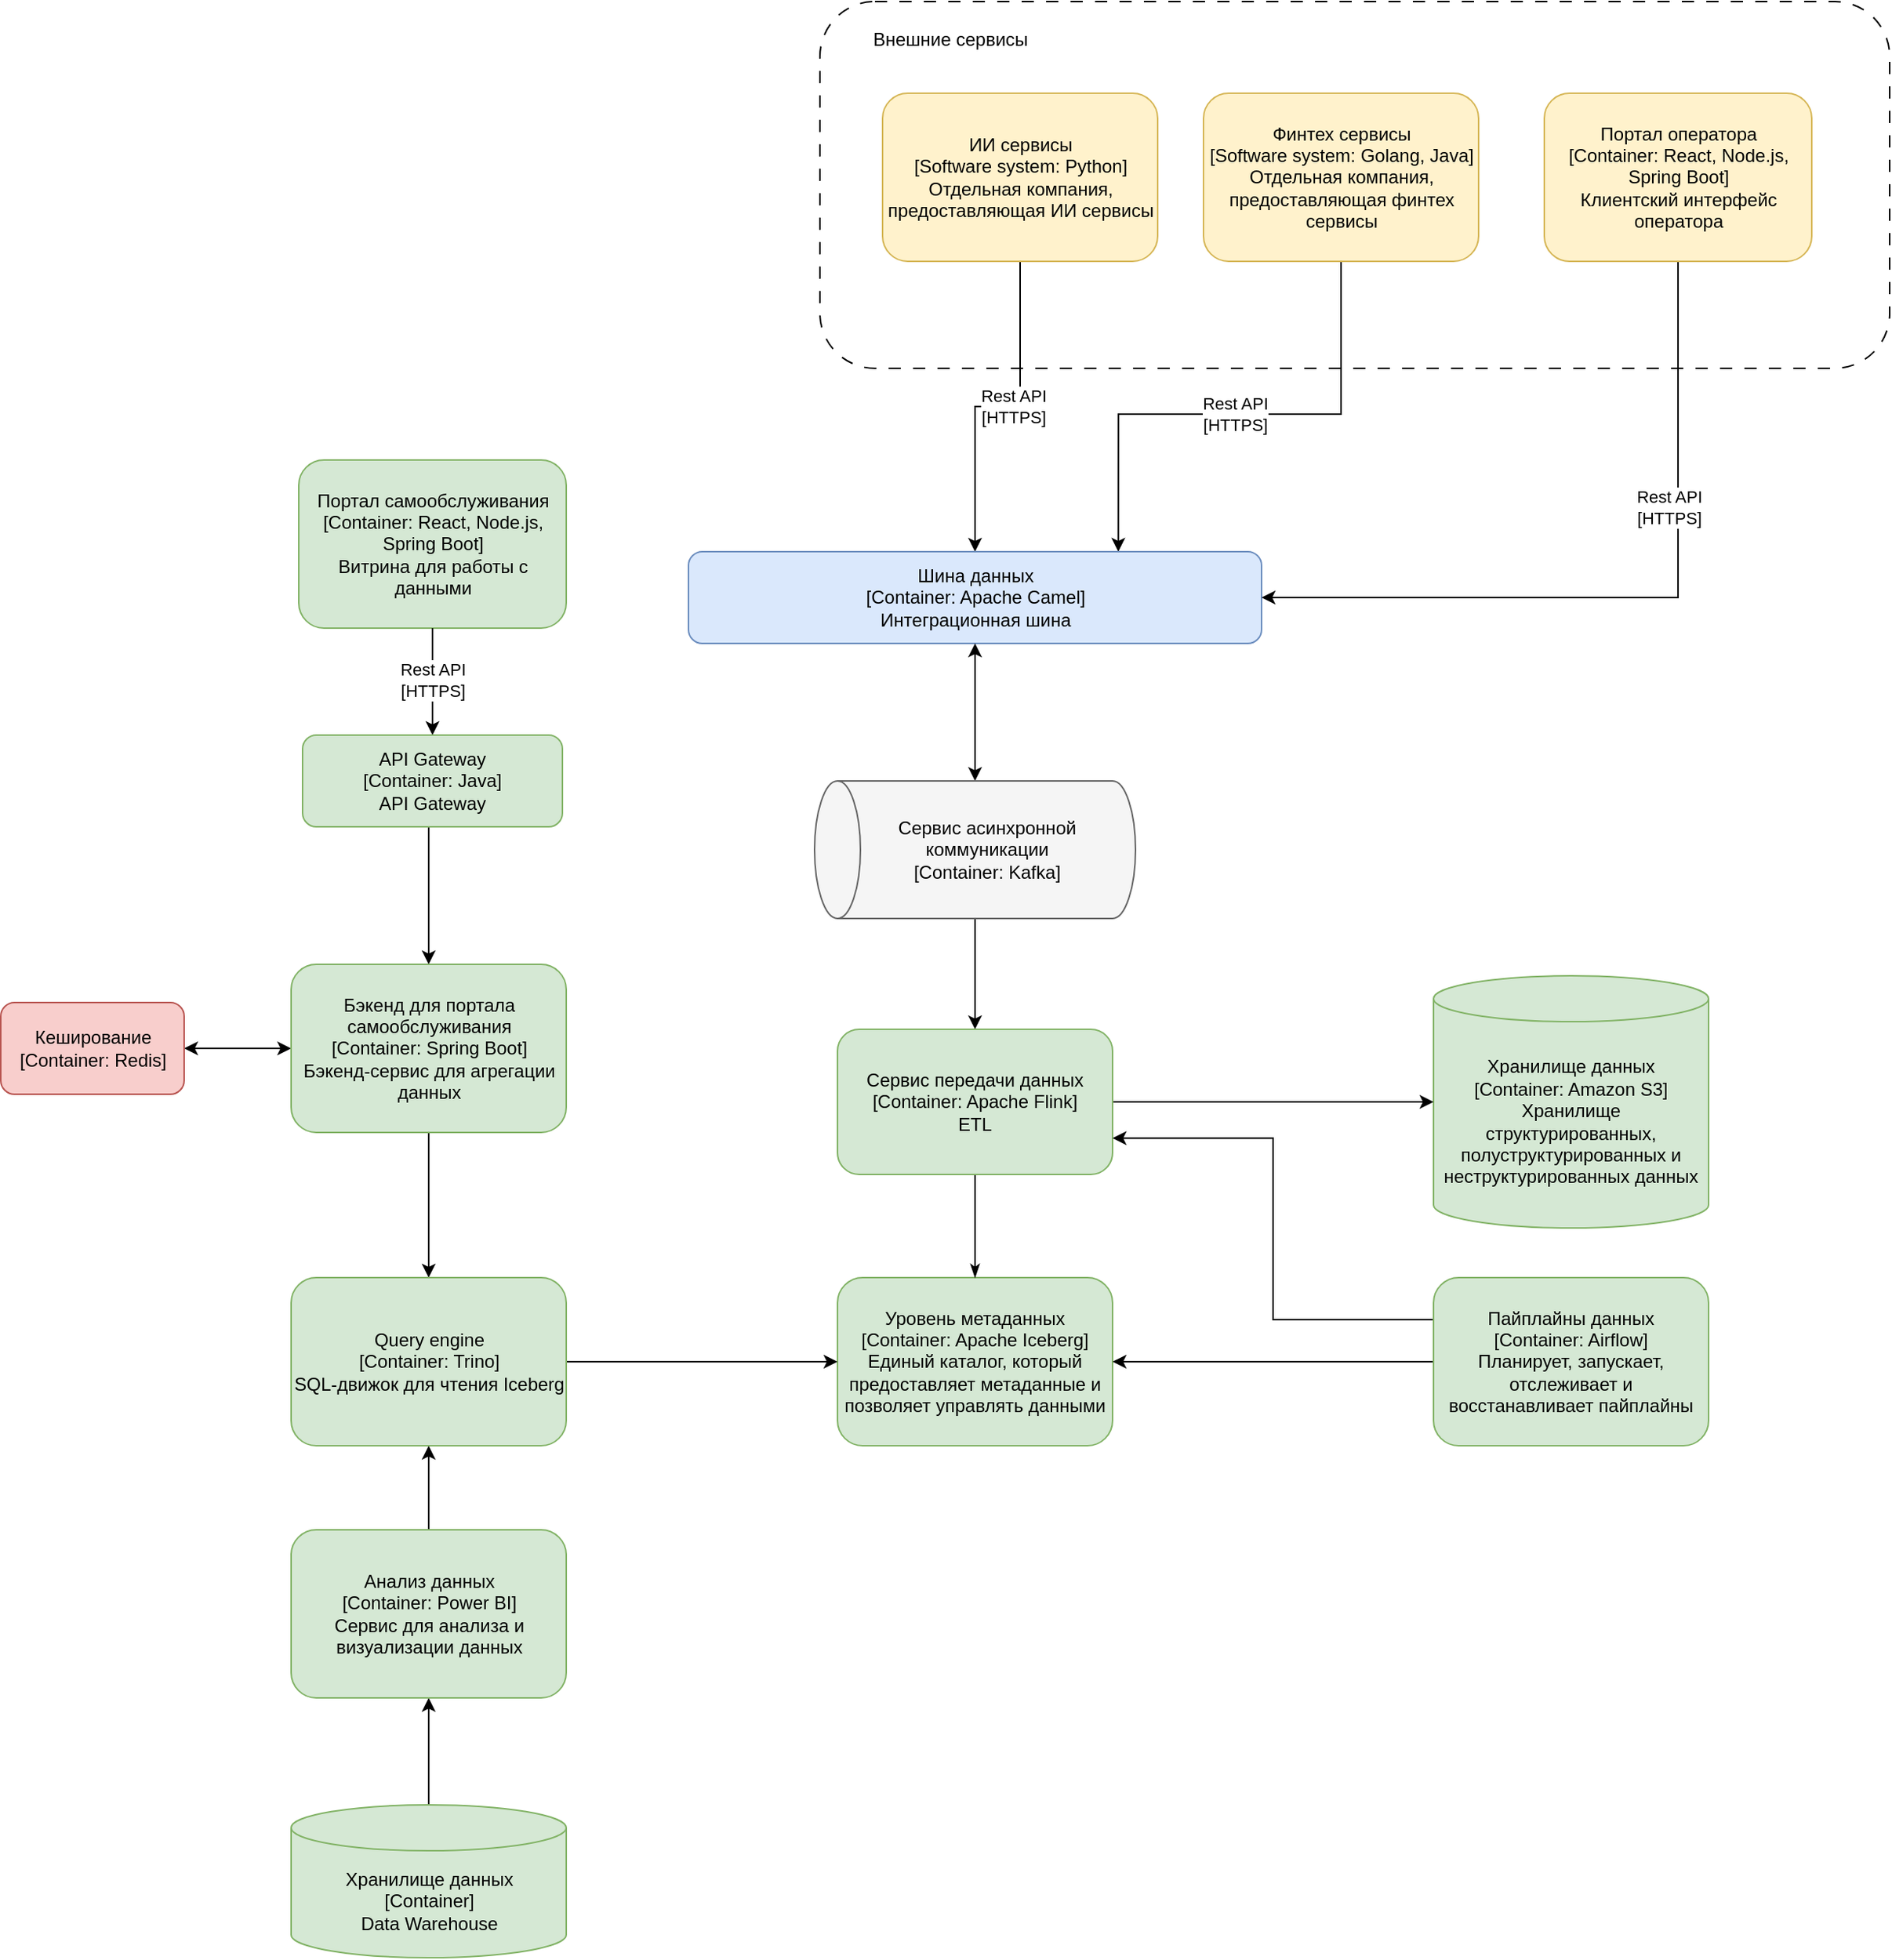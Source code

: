 <mxfile version="28.0.6">
  <diagram name="Page-1" id="Qt6RBxbnBxlLBdyu2kXS">
    <mxGraphModel dx="4053" dy="1565" grid="1" gridSize="10" guides="1" tooltips="1" connect="1" arrows="1" fold="1" page="1" pageScale="1" pageWidth="850" pageHeight="1100" math="0" shadow="0">
      <root>
        <mxCell id="0" />
        <mxCell id="1" parent="0" />
        <mxCell id="HriUhH6ggm_6CILNUc8W-28" value="" style="rounded=1;whiteSpace=wrap;html=1;dashed=1;dashPattern=8 8;fillColor=none;" parent="1" vertex="1">
          <mxGeometry x="478.5" y="150" width="700" height="240" as="geometry" />
        </mxCell>
        <mxCell id="HriUhH6ggm_6CILNUc8W-7" style="edgeStyle=orthogonalEdgeStyle;rounded=0;orthogonalLoop=1;jettySize=auto;html=1;" parent="1" source="HriUhH6ggm_6CILNUc8W-1" target="HriUhH6ggm_6CILNUc8W-6" edge="1">
          <mxGeometry relative="1" as="geometry" />
        </mxCell>
        <mxCell id="HriUhH6ggm_6CILNUc8W-1" value="Хранилище данных&lt;div&gt;[Container]&lt;/div&gt;&lt;div&gt;Data Warehouse&lt;/div&gt;" style="shape=cylinder3;whiteSpace=wrap;html=1;boundedLbl=1;backgroundOutline=1;size=15;fillColor=#d5e8d4;strokeColor=#82b366;" parent="1" vertex="1">
          <mxGeometry x="132.5" y="1330" width="180" height="100" as="geometry" />
        </mxCell>
        <mxCell id="HriUhH6ggm_6CILNUc8W-2" value="Портал самообслуживания&lt;div&gt;[Container: React, Node.js, Spring Boot]&lt;/div&gt;&lt;div&gt;Витрина для работы с данными&lt;/div&gt;" style="rounded=1;whiteSpace=wrap;html=1;fillColor=#d5e8d4;strokeColor=#82b366;" parent="1" vertex="1">
          <mxGeometry x="137.5" y="450" width="175" height="110" as="geometry" />
        </mxCell>
        <mxCell id="HriUhH6ggm_6CILNUc8W-9" style="edgeStyle=orthogonalEdgeStyle;rounded=0;orthogonalLoop=1;jettySize=auto;html=1;entryX=0.5;entryY=0;entryDx=0;entryDy=0;" parent="1" source="HriUhH6ggm_6CILNUc8W-3" target="HriUhH6ggm_6CILNUc8W-5" edge="1">
          <mxGeometry relative="1" as="geometry">
            <mxPoint x="681" y="340" as="targetPoint" />
            <Array as="points" />
          </mxGeometry>
        </mxCell>
        <mxCell id="HriUhH6ggm_6CILNUc8W-11" value="Rest API&lt;div&gt;[HTTPS]&lt;/div&gt;" style="edgeLabel;html=1;align=center;verticalAlign=middle;resizable=0;points=[];" parent="HriUhH6ggm_6CILNUc8W-9" vertex="1" connectable="0">
          <mxGeometry x="-0.088" relative="1" as="geometry">
            <mxPoint as="offset" />
          </mxGeometry>
        </mxCell>
        <mxCell id="HriUhH6ggm_6CILNUc8W-3" value="ИИ сервисы&lt;div&gt;[Software system: Python]&lt;/div&gt;&lt;div&gt;Отдельная компания, предоставляющая ИИ сервисы&lt;/div&gt;" style="rounded=1;whiteSpace=wrap;html=1;fillColor=#fff2cc;strokeColor=#d6b656;" parent="1" vertex="1">
          <mxGeometry x="519.5" y="210" width="180" height="110" as="geometry" />
        </mxCell>
        <mxCell id="HriUhH6ggm_6CILNUc8W-10" style="edgeStyle=orthogonalEdgeStyle;rounded=0;orthogonalLoop=1;jettySize=auto;html=1;entryX=0.75;entryY=0;entryDx=0;entryDy=0;exitX=0.5;exitY=1;exitDx=0;exitDy=0;" parent="1" source="HriUhH6ggm_6CILNUc8W-4" target="HriUhH6ggm_6CILNUc8W-5" edge="1">
          <mxGeometry relative="1" as="geometry">
            <mxPoint x="890.94" y="341.44" as="targetPoint" />
            <Array as="points">
              <mxPoint x="819" y="420" />
              <mxPoint x="674" y="420" />
            </Array>
          </mxGeometry>
        </mxCell>
        <mxCell id="HriUhH6ggm_6CILNUc8W-12" value="Rest API&lt;div&gt;[HTTPS]&lt;/div&gt;" style="edgeLabel;html=1;align=center;verticalAlign=middle;resizable=0;points=[];" parent="HriUhH6ggm_6CILNUc8W-10" vertex="1" connectable="0">
          <mxGeometry x="-0.095" y="-1" relative="1" as="geometry">
            <mxPoint x="-18" y="1" as="offset" />
          </mxGeometry>
        </mxCell>
        <mxCell id="HriUhH6ggm_6CILNUc8W-4" value="Финтех сервисы&lt;div&gt;[Software system: Golang, Java]&lt;/div&gt;&lt;div&gt;Отдельная компания, предоставляющая финтех сервисы&lt;/div&gt;" style="rounded=1;whiteSpace=wrap;html=1;fillColor=#fff2cc;strokeColor=#d6b656;" parent="1" vertex="1">
          <mxGeometry x="729.5" y="210" width="180" height="110" as="geometry" />
        </mxCell>
        <mxCell id="HriUhH6ggm_6CILNUc8W-5" value="Шина данных&lt;div&gt;[Container: Apache Camel]&lt;/div&gt;&lt;div&gt;Интеграционная шина&lt;/div&gt;" style="rounded=1;whiteSpace=wrap;html=1;fillColor=#dae8fc;strokeColor=#6c8ebf;" parent="1" vertex="1">
          <mxGeometry x="392.5" y="510" width="375" height="60" as="geometry" />
        </mxCell>
        <mxCell id="HriUhH6ggm_6CILNUc8W-74" style="edgeStyle=orthogonalEdgeStyle;rounded=0;orthogonalLoop=1;jettySize=auto;html=1;" parent="1" source="HriUhH6ggm_6CILNUc8W-6" target="HriUhH6ggm_6CILNUc8W-72" edge="1">
          <mxGeometry relative="1" as="geometry" />
        </mxCell>
        <mxCell id="HriUhH6ggm_6CILNUc8W-6" value="Анализ данных&lt;div&gt;[Container: Power BI]&lt;/div&gt;&lt;div&gt;Сервис для анализа и визуализации данных&lt;/div&gt;" style="rounded=1;whiteSpace=wrap;html=1;fillColor=#d5e8d4;strokeColor=#82b366;" parent="1" vertex="1">
          <mxGeometry x="132.5" y="1150" width="180" height="110" as="geometry" />
        </mxCell>
        <mxCell id="HriUhH6ggm_6CILNUc8W-13" style="edgeStyle=orthogonalEdgeStyle;rounded=0;orthogonalLoop=1;jettySize=auto;html=1;" parent="1" source="HriUhH6ggm_6CILNUc8W-2" target="HriUhH6ggm_6CILNUc8W-17" edge="1">
          <mxGeometry relative="1" as="geometry">
            <mxPoint x="317.5" y="590" as="targetPoint" />
            <Array as="points" />
          </mxGeometry>
        </mxCell>
        <mxCell id="HriUhH6ggm_6CILNUc8W-75" value="Rest API&lt;div&gt;[HTTPS]&lt;/div&gt;" style="edgeLabel;html=1;align=center;verticalAlign=middle;resizable=0;points=[];" parent="HriUhH6ggm_6CILNUc8W-13" vertex="1" connectable="0">
          <mxGeometry x="-0.032" relative="1" as="geometry">
            <mxPoint as="offset" />
          </mxGeometry>
        </mxCell>
        <mxCell id="HriUhH6ggm_6CILNUc8W-15" style="edgeStyle=orthogonalEdgeStyle;rounded=0;orthogonalLoop=1;jettySize=auto;html=1;entryX=1;entryY=0.5;entryDx=0;entryDy=0;" parent="1" source="HriUhH6ggm_6CILNUc8W-14" target="HriUhH6ggm_6CILNUc8W-5" edge="1">
          <mxGeometry relative="1" as="geometry">
            <mxPoint x="1110.99" y="339.82" as="targetPoint" />
            <Array as="points">
              <mxPoint x="1040" y="540" />
            </Array>
          </mxGeometry>
        </mxCell>
        <mxCell id="HriUhH6ggm_6CILNUc8W-16" value="Rest API&lt;div&gt;[HTTPS]&lt;/div&gt;" style="edgeLabel;html=1;align=center;verticalAlign=middle;resizable=0;points=[];" parent="HriUhH6ggm_6CILNUc8W-15" vertex="1" connectable="0">
          <mxGeometry x="-0.079" y="-1" relative="1" as="geometry">
            <mxPoint x="1" y="-58" as="offset" />
          </mxGeometry>
        </mxCell>
        <mxCell id="HriUhH6ggm_6CILNUc8W-14" value="Портал оператора&lt;div&gt;[Container: React, Node.js, Spring Boot]&lt;/div&gt;&lt;div&gt;Клиентский интерфейс оператора&lt;/div&gt;" style="rounded=1;whiteSpace=wrap;html=1;fillColor=#fff2cc;strokeColor=#d6b656;" parent="1" vertex="1">
          <mxGeometry x="952.5" y="210" width="175" height="110" as="geometry" />
        </mxCell>
        <mxCell id="HriUhH6ggm_6CILNUc8W-35" style="edgeStyle=orthogonalEdgeStyle;rounded=0;orthogonalLoop=1;jettySize=auto;html=1;entryX=0.5;entryY=0;entryDx=0;entryDy=0;" parent="1" source="HriUhH6ggm_6CILNUc8W-17" target="HriUhH6ggm_6CILNUc8W-34" edge="1">
          <mxGeometry relative="1" as="geometry">
            <Array as="points">
              <mxPoint x="222.5" y="730" />
              <mxPoint x="222.5" y="730" />
            </Array>
          </mxGeometry>
        </mxCell>
        <mxCell id="HriUhH6ggm_6CILNUc8W-17" value="API Gateway&lt;div&gt;[Container: Java]&lt;/div&gt;&lt;div&gt;API Gateway&lt;/div&gt;" style="rounded=1;whiteSpace=wrap;html=1;fillColor=#d5e8d4;strokeColor=#82b366;" parent="1" vertex="1">
          <mxGeometry x="140" y="630" width="170" height="60" as="geometry" />
        </mxCell>
        <mxCell id="HriUhH6ggm_6CILNUc8W-76" style="edgeStyle=orthogonalEdgeStyle;rounded=0;orthogonalLoop=1;jettySize=auto;html=1;startArrow=classic;startFill=1;" parent="1" source="HriUhH6ggm_6CILNUc8W-19" target="HriUhH6ggm_6CILNUc8W-5" edge="1">
          <mxGeometry relative="1" as="geometry" />
        </mxCell>
        <mxCell id="HriUhH6ggm_6CILNUc8W-77" style="edgeStyle=orthogonalEdgeStyle;rounded=0;orthogonalLoop=1;jettySize=auto;html=1;" parent="1" source="HriUhH6ggm_6CILNUc8W-19" target="HriUhH6ggm_6CILNUc8W-31" edge="1">
          <mxGeometry relative="1" as="geometry" />
        </mxCell>
        <mxCell id="HriUhH6ggm_6CILNUc8W-19" value="" style="shape=cylinder3;whiteSpace=wrap;html=1;boundedLbl=1;backgroundOutline=1;size=15;rotation=-90;fillColor=#f5f5f5;fontColor=#333333;strokeColor=#666666;" parent="1" vertex="1">
          <mxGeometry x="535" y="600" width="90" height="210" as="geometry" />
        </mxCell>
        <mxCell id="HriUhH6ggm_6CILNUc8W-20" value="Сервис асинхронной коммуникации&lt;div&gt;[Container: Kafka]&lt;/div&gt;" style="text;html=1;align=center;verticalAlign=middle;whiteSpace=wrap;rounded=0;" parent="1" vertex="1">
          <mxGeometry x="522.5" y="690" width="130" height="30" as="geometry" />
        </mxCell>
        <mxCell id="HriUhH6ggm_6CILNUc8W-24" style="edgeStyle=orthogonalEdgeStyle;rounded=0;orthogonalLoop=1;jettySize=auto;html=1;entryX=0;entryY=0.5;entryDx=0;entryDy=0;startArrow=classic;startFill=1;" parent="1" source="HriUhH6ggm_6CILNUc8W-23" target="HriUhH6ggm_6CILNUc8W-34" edge="1">
          <mxGeometry relative="1" as="geometry" />
        </mxCell>
        <mxCell id="HriUhH6ggm_6CILNUc8W-23" value="Кеширование&lt;div&gt;[Container: Redis]&lt;/div&gt;" style="rounded=1;whiteSpace=wrap;html=1;fillColor=#f8cecc;strokeColor=#b85450;" parent="1" vertex="1">
          <mxGeometry x="-57.5" y="805" width="120" height="60" as="geometry" />
        </mxCell>
        <mxCell id="HriUhH6ggm_6CILNUc8W-26" value="Хранилище данных&lt;div&gt;[Container: Amazon S3]&lt;/div&gt;&lt;div&gt;Хранилище структурированных, полуструктурированных и неструктурированных данных&lt;/div&gt;" style="shape=cylinder3;whiteSpace=wrap;html=1;boundedLbl=1;backgroundOutline=1;size=15;fillColor=#d5e8d4;strokeColor=#82b366;" parent="1" vertex="1">
          <mxGeometry x="880" y="787.5" width="180" height="165" as="geometry" />
        </mxCell>
        <mxCell id="HriUhH6ggm_6CILNUc8W-27" value="Уровень метаданных&lt;br&gt;&lt;div&gt;[Container: Apache Iceberg]&lt;/div&gt;&lt;div&gt;Единый каталог, который предоставляет метаданные и позволяет управлять данными&lt;/div&gt;" style="rounded=1;whiteSpace=wrap;html=1;fillColor=#d5e8d4;strokeColor=#82b366;" parent="1" vertex="1">
          <mxGeometry x="490" y="985" width="180" height="110" as="geometry" />
        </mxCell>
        <mxCell id="HriUhH6ggm_6CILNUc8W-29" value="Внешние сервисы" style="text;html=1;align=center;verticalAlign=middle;whiteSpace=wrap;rounded=0;" parent="1" vertex="1">
          <mxGeometry x="498.5" y="160" width="130" height="30" as="geometry" />
        </mxCell>
        <mxCell id="HriUhH6ggm_6CILNUc8W-30" style="edgeStyle=orthogonalEdgeStyle;rounded=0;orthogonalLoop=1;jettySize=auto;html=1;startArrow=classicThin;startFill=1;endArrow=none;endFill=0;" parent="1" source="HriUhH6ggm_6CILNUc8W-27" target="HriUhH6ggm_6CILNUc8W-31" edge="1">
          <mxGeometry relative="1" as="geometry">
            <mxPoint x="710" y="1009.94" as="targetPoint" />
            <Array as="points" />
          </mxGeometry>
        </mxCell>
        <mxCell id="HriUhH6ggm_6CILNUc8W-37" style="edgeStyle=orthogonalEdgeStyle;rounded=0;orthogonalLoop=1;jettySize=auto;html=1;" parent="1" source="HriUhH6ggm_6CILNUc8W-31" target="HriUhH6ggm_6CILNUc8W-26" edge="1">
          <mxGeometry relative="1" as="geometry" />
        </mxCell>
        <mxCell id="HriUhH6ggm_6CILNUc8W-31" value="Сервис передачи данных&lt;div&gt;[Container: Apache Flink]&lt;/div&gt;&lt;div&gt;ETL&lt;/div&gt;" style="rounded=1;whiteSpace=wrap;html=1;fillColor=#d5e8d4;strokeColor=#82b366;" parent="1" vertex="1">
          <mxGeometry x="490" y="822.5" width="180" height="95" as="geometry" />
        </mxCell>
        <mxCell id="HriUhH6ggm_6CILNUc8W-78" style="edgeStyle=orthogonalEdgeStyle;rounded=0;orthogonalLoop=1;jettySize=auto;html=1;" parent="1" source="HriUhH6ggm_6CILNUc8W-34" target="HriUhH6ggm_6CILNUc8W-72" edge="1">
          <mxGeometry relative="1" as="geometry" />
        </mxCell>
        <mxCell id="HriUhH6ggm_6CILNUc8W-34" value="Бэкенд для портала самообслуживания&lt;div&gt;[Container: Spring Boot]&lt;/div&gt;&lt;div&gt;Бэкенд-сервис для агрегации данных&lt;/div&gt;" style="rounded=1;whiteSpace=wrap;html=1;fillColor=#d5e8d4;strokeColor=#82b366;" parent="1" vertex="1">
          <mxGeometry x="132.5" y="780" width="180" height="110" as="geometry" />
        </mxCell>
        <mxCell id="HriUhH6ggm_6CILNUc8W-73" style="edgeStyle=orthogonalEdgeStyle;rounded=0;orthogonalLoop=1;jettySize=auto;html=1;" parent="1" source="HriUhH6ggm_6CILNUc8W-72" target="HriUhH6ggm_6CILNUc8W-27" edge="1">
          <mxGeometry relative="1" as="geometry" />
        </mxCell>
        <mxCell id="HriUhH6ggm_6CILNUc8W-72" value="&lt;div&gt;Query engine&lt;/div&gt;&lt;div&gt;[Container: Trino]&lt;/div&gt;&lt;div&gt;SQL-движок для чтения Iceberg&lt;/div&gt;" style="rounded=1;whiteSpace=wrap;html=1;fillColor=#d5e8d4;strokeColor=#82b366;" parent="1" vertex="1">
          <mxGeometry x="132.5" y="985" width="180" height="110" as="geometry" />
        </mxCell>
        <mxCell id="MLZ894hcVkDylY-dYd-p-2" style="edgeStyle=orthogonalEdgeStyle;rounded=0;orthogonalLoop=1;jettySize=auto;html=1;entryX=1;entryY=0.75;entryDx=0;entryDy=0;exitX=0;exitY=0.25;exitDx=0;exitDy=0;" edge="1" parent="1" source="MLZ894hcVkDylY-dYd-p-1" target="HriUhH6ggm_6CILNUc8W-31">
          <mxGeometry relative="1" as="geometry" />
        </mxCell>
        <mxCell id="MLZ894hcVkDylY-dYd-p-3" style="edgeStyle=orthogonalEdgeStyle;rounded=0;orthogonalLoop=1;jettySize=auto;html=1;entryX=1;entryY=0.5;entryDx=0;entryDy=0;" edge="1" parent="1" source="MLZ894hcVkDylY-dYd-p-1" target="HriUhH6ggm_6CILNUc8W-27">
          <mxGeometry relative="1" as="geometry" />
        </mxCell>
        <mxCell id="MLZ894hcVkDylY-dYd-p-1" value="Пайплайны данных&lt;br&gt;&lt;div&gt;[Container: Airflow]&lt;/div&gt;&lt;div&gt;Планирует, запускает, отслеживает и восстанавливает пайплайны&lt;/div&gt;" style="rounded=1;whiteSpace=wrap;html=1;fillColor=#d5e8d4;strokeColor=#82b366;" vertex="1" parent="1">
          <mxGeometry x="880" y="985" width="180" height="110" as="geometry" />
        </mxCell>
      </root>
    </mxGraphModel>
  </diagram>
</mxfile>

